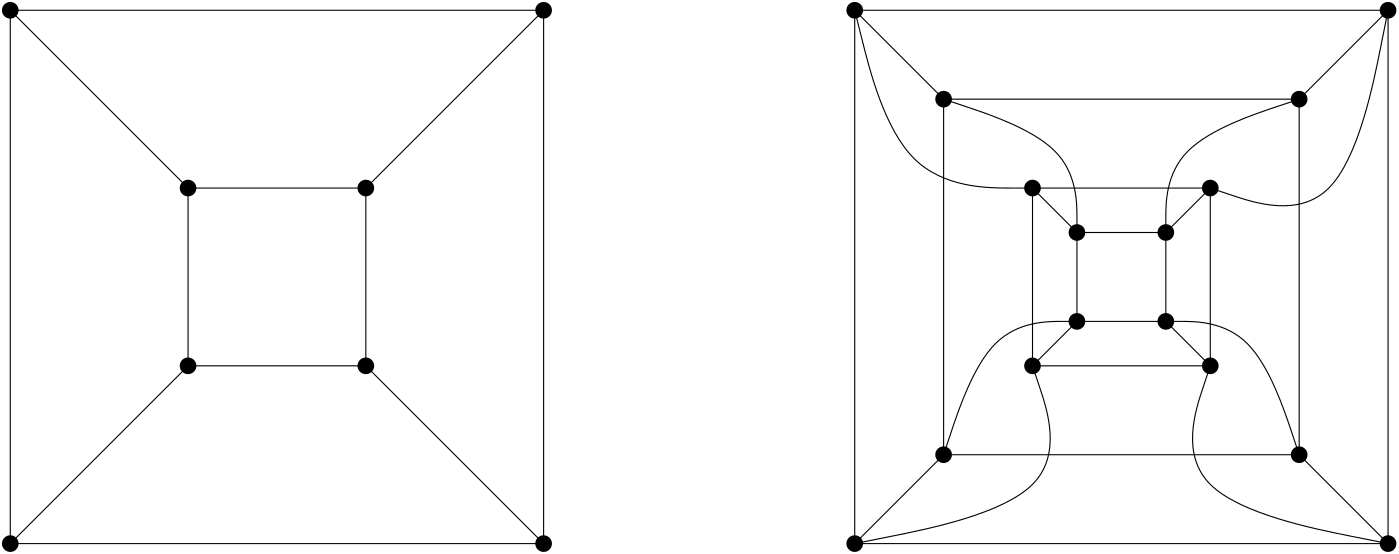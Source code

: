 <?xml version="1.0"?>
<!DOCTYPE ipe SYSTEM "ipe.dtd">
<ipe version="70010" creator="Ipe 7.0.10">
<info created="D:20120411164129" modified="D:20120411164129"/>
<ipestyle name="basic">
<symbol name="arrow/arc(spx)">
<path stroke="sym-stroke" fill="sym-stroke" pen="sym-pen">
0 0 m
-1 0.333 l
-1 -0.333 l
h
</path>
</symbol>
<symbol name="arrow/farc(spx)">
<path stroke="sym-stroke" fill="white" pen="sym-pen">
0 0 m
-1 0.333 l
-1 -0.333 l
h
</path>
</symbol>
<symbol name="mark/circle(sx)" transformations="translations">
<path fill="sym-stroke">
0.6 0 0 0.6 0 0 e
0.4 0 0 0.4 0 0 e
</path>
</symbol>
<symbol name="mark/disk(sx)" transformations="translations">
<path fill="sym-stroke">
0.6 0 0 0.6 0 0 e
</path>
</symbol>
<symbol name="mark/fdisk(sfx)" transformations="translations">
<group>
<path fill="sym-stroke" fillrule="eofill">
0.6 0 0 0.6 0 0 e
0.4 0 0 0.4 0 0 e
</path>
<path fill="sym-fill">
0.4 0 0 0.4 0 0 e
</path>
</group>
</symbol>
<symbol name="mark/box(sx)" transformations="translations">
<path fill="sym-stroke" fillrule="eofill">
-0.6 -0.6 m
0.6 -0.6 l
0.6 0.6 l
-0.6 0.6 l
h
-0.4 -0.4 m
0.4 -0.4 l
0.4 0.4 l
-0.4 0.4 l
h
</path>
</symbol>
<symbol name="mark/square(sx)" transformations="translations">
<path fill="sym-stroke">
-0.6 -0.6 m
0.6 -0.6 l
0.6 0.6 l
-0.6 0.6 l
h
</path>
</symbol>
<symbol name="mark/fsquare(sfx)" transformations="translations">
<group>
<path fill="sym-stroke" fillrule="eofill">
-0.6 -0.6 m
0.6 -0.6 l
0.6 0.6 l
-0.6 0.6 l
h
-0.4 -0.4 m
0.4 -0.4 l
0.4 0.4 l
-0.4 0.4 l
h
</path>
<path fill="sym-fill">
-0.4 -0.4 m
0.4 -0.4 l
0.4 0.4 l
-0.4 0.4 l
h
</path>
</group>
</symbol>
<symbol name="mark/cross(sx)" transformations="translations">
<group>
<path fill="sym-stroke">
-0.43 -0.57 m
0.57 0.43 l
0.43 0.57 l
-0.57 -0.43 l
h
</path>
<path fill="sym-stroke">
-0.43 0.57 m
0.57 -0.43 l
0.43 -0.57 l
-0.57 0.43 l
h
</path>
</group>
</symbol>
<symbol name="arrow/fnormal(spx)">
<path stroke="sym-stroke" fill="white" pen="sym-pen">
0 0 m
-1 0.333 l
-1 -0.333 l
h
</path>
</symbol>
<symbol name="arrow/pointed(spx)">
<path stroke="sym-stroke" fill="sym-stroke" pen="sym-pen">
0 0 m
-1 0.333 l
-0.8 0 l
-1 -0.333 l
h
</path>
</symbol>
<symbol name="arrow/fpointed(spx)">
<path stroke="sym-stroke" fill="white" pen="sym-pen">
0 0 m
-1 0.333 l
-0.8 0 l
-1 -0.333 l
h
</path>
</symbol>
<symbol name="arrow/linear(spx)">
<path stroke="sym-stroke" pen="sym-pen">
-1 0.333 m
0 0 l
-1 -0.333 l
</path>
</symbol>
<symbol name="arrow/fdouble(spx)">
<path stroke="sym-stroke" fill="white" pen="sym-pen">
0 0 m
-1 0.333 l
-1 -0.333 l
h
-1 0 m
-2 0.333 l
-2 -0.333 l
h
</path>
</symbol>
<symbol name="arrow/double(spx)">
<path stroke="sym-stroke" fill="sym-stroke" pen="sym-pen">
0 0 m
-1 0.333 l
-1 -0.333 l
h
-1 0 m
-2 0.333 l
-2 -0.333 l
h
</path>
</symbol>
<pen name="heavier" value="0.8"/>
<pen name="fat" value="1.2"/>
<pen name="ultrafat" value="2"/>
<symbolsize name="large" value="5"/>
<symbolsize name="small" value="2"/>
<symbolsize name="tiny" value="1.1"/>
<arrowsize name="large" value="10"/>
<arrowsize name="small" value="5"/>
<arrowsize name="tiny" value="3"/>
<color name="red" value="1 0 0"/>
<color name="green" value="0 1 0"/>
<color name="blue" value="0 0 1"/>
<color name="yellow" value="1 1 0"/>
<color name="orange" value="1 0.647 0"/>
<color name="gold" value="1 0.843 0"/>
<color name="purple" value="0.627 0.125 0.941"/>
<color name="gray" value="0.745"/>
<color name="brown" value="0.647 0.165 0.165"/>
<color name="navy" value="0 0 0.502"/>
<color name="pink" value="1 0.753 0.796"/>
<color name="seagreen" value="0.18 0.545 0.341"/>
<color name="turquoise" value="0.251 0.878 0.816"/>
<color name="violet" value="0.933 0.51 0.933"/>
<color name="darkblue" value="0 0 0.545"/>
<color name="darkcyan" value="0 0.545 0.545"/>
<color name="darkgray" value="0.663"/>
<color name="darkgreen" value="0 0.392 0"/>
<color name="darkmagenta" value="0.545 0 0.545"/>
<color name="darkorange" value="1 0.549 0"/>
<color name="darkred" value="0.545 0 0"/>
<color name="lightblue" value="0.678 0.847 0.902"/>
<color name="lightcyan" value="0.878 1 1"/>
<color name="lightgray" value="0.827"/>
<color name="lightgreen" value="0.565 0.933 0.565"/>
<color name="lightyellow" value="1 1 0.878"/>
<dashstyle name="dashed" value="[4] 0"/>
<dashstyle name="dotted" value="[1 3] 0"/>
<dashstyle name="dash dotted" value="[4 2 1 2] 0"/>
<dashstyle name="dash dot dotted" value="[4 2 1 2 1 2] 0"/>
<textsize name="large" value="\large"/>
<textsize name="Large" value="\Large"/>
<textsize name="LARGE" value="\LARGE"/>
<textsize name="huge" value="\huge"/>
<textsize name="Huge" value="\Huge"/>
<textsize name="small" value="\small"/>
<textsize name="footnote" value="\footnotesize"/>
<textsize name="tiny" value="\tiny"/>
<textstyle name="center" begin="\begin{center}" end="\end{center}"/>
<textstyle name="itemize" begin="\begin{itemize}" end="\end{itemize}"/>
<textstyle name="item" begin="\begin{itemize}\item{}" end="\end{itemize}"/>
<gridsize name="4 pts" value="4"/>
<gridsize name="8 pts (~3 mm)" value="8"/>
<gridsize name="16 pts (~6 mm)" value="16"/>
<gridsize name="32 pts (~12 mm)" value="32"/>
<gridsize name="10 pts (~3.5 mm)" value="10"/>
<gridsize name="20 pts (~7 mm)" value="20"/>
<gridsize name="14 pts (~5 mm)" value="14"/>
<gridsize name="28 pts (~10 mm)" value="28"/>
<gridsize name="56 pts (~20 mm)" value="56"/>
<anglesize name="90 deg" value="90"/>
<anglesize name="60 deg" value="60"/>
<anglesize name="45 deg" value="45"/>
<anglesize name="30 deg" value="30"/>
<anglesize name="22.5 deg" value="22.5"/>
<tiling name="falling" angle="-60" step="4" width="1"/>
<tiling name="rising" angle="30" step="4" width="1"/>
</ipestyle>
<page>
<layer name="alpha"/>
<view layers="alpha" active="alpha"/>
<use layer="alpha" matrix="1 0 0 1 -112 16" name="mark/disk(sx)" pos="192 704" size="large" stroke="black"/>
<use matrix="1 0 0 1 -112 16" name="mark/disk(sx)" pos="256 704" size="large" stroke="black"/>
<use matrix="1 0 0 1 -112 16" name="mark/disk(sx)" pos="256 640" size="large" stroke="black"/>
<use matrix="1 0 0 1 -112 16" name="mark/disk(sx)" pos="192 640" size="large" stroke="black"/>
<use matrix="1 0 0 1 -112 16" name="mark/disk(sx)" pos="128 768" size="large" stroke="black"/>
<use matrix="1 0 0 1 -112 16" name="mark/disk(sx)" pos="320 768" size="large" stroke="black"/>
<use matrix="1 0 0 1 -112 16" name="mark/disk(sx)" pos="320 576" size="large" stroke="black"/>
<use matrix="1 0 0 1 -112 16" name="mark/disk(sx)" pos="128 576" size="large" stroke="black"/>
<path matrix="1 0 0 1 -112 16" stroke="black">
128 768 m
320 768 l
320 576 l
128 576 l
128 768 l
192 704 l
256 704 l
256 640 l
192 640 l
192 704 l
256 704 l
320 768 l
320 768 l
</path>
<path matrix="1 0 0 1 -112 16" stroke="black">
256 640 m
320 576 l
320 576 l
</path>
<path matrix="1 0 0 1 -112 16" stroke="black">
192 640 m
128 576 l
128 576 l
</path>
<use matrix="1 0 0 1 0 16" name="mark/disk(sx)" pos="400 688" size="large" stroke="black"/>
<use matrix="1 0 0 1 0 16" name="mark/disk(sx)" pos="432 688" size="large" stroke="black"/>
<use matrix="1 0 0 1 0 16" name="mark/disk(sx)" pos="432 656" size="large" stroke="black"/>
<use matrix="1 0 0 1 0 16" name="mark/disk(sx)" pos="400 656" size="large" stroke="black"/>
<use matrix="1 0 0 1 0 16" name="mark/disk(sx)" pos="384 704" size="large" stroke="black"/>
<use matrix="1 0 0 1 0 16" name="mark/disk(sx)" pos="448 704" size="large" stroke="black"/>
<use matrix="1 0 0 1 0 16" name="mark/disk(sx)" pos="448 640" size="large" stroke="black"/>
<use matrix="1 0 0 1 0 16" name="mark/disk(sx)" pos="384 640" size="large" stroke="black"/>
<use matrix="1 0 0 1 0 16" name="mark/disk(sx)" pos="352 736" size="large" stroke="black"/>
<use matrix="1 0 0 1 0 16" name="mark/disk(sx)" pos="480 736" size="large" stroke="black"/>
<use matrix="1 0 0 1 0 16" name="mark/disk(sx)" pos="480 608" size="large" stroke="black"/>
<use matrix="1 0 0 1 0 16" name="mark/disk(sx)" pos="352 608" size="large" stroke="black"/>
<path matrix="1 0 0 1 0 16" stroke="black">
400 688 m
432 688 l
432 656 l
400 656 l
400 688 l
384 704 l
448 704 l
448 640 l
384 640 l
384 704 l
384 704 l
</path>
<path matrix="1 0 0 1 0 16" stroke="black">
400 656 m
384 640 l
384 640 l
</path>
<path matrix="1 0 0 1 0 16" stroke="black">
432 656 m
448 640 l
</path>
<path matrix="1 0 0 1 0 16" stroke="black">
432 688 m
448 704 l
</path>
<path matrix="1 0 0 1 0 16" stroke="black">
352 736 m
480 736 l
480 608 l
352 608 l
352 736 l
</path>
<use matrix="1 0 0 1 0 16" name="mark/disk(sx)" pos="320 768" size="large" stroke="black"/>
<use matrix="1 0 0 1 0 16" name="mark/disk(sx)" pos="512 768" size="large" stroke="black"/>
<use matrix="1 0 0 1 0 16" name="mark/disk(sx)" pos="512 576" size="large" stroke="black"/>
<use matrix="1 0 0 1 0 16" name="mark/disk(sx)" pos="320 576" size="large" stroke="black"/>
<path matrix="1 0 0 1 0 16" stroke="black">
320 768 m
512 768 l
512 576 l
320 576 l
320 768 l
352 736 l
352 736 l
</path>
<path matrix="1 0 0 1 0 16" stroke="black">
512 768 m
480 736 l
480 736 l
</path>
<path matrix="1 0 0 1 0 16" stroke="black">
480 608 m
512 576 l
</path>
<path matrix="1 0 0 1 0 16" stroke="black">
352 608 m
320 576 l
</path>
<path matrix="1 0 0 1 0 16" stroke="black">
352 736 m
400 720
400 688 s
</path>
<path matrix="1 0 0 1 0 16" stroke="black">
480 736 m
432 720
432 688 s
</path>
<path matrix="1 0 0 1 0 16" stroke="black">
480 608 m
464 656
432 656 s
</path>
<path matrix="1 0 0 1 0 16" stroke="black">
352 608 m
368 656
400 656 s
</path>
<path matrix="1 0 0 1 0 16" stroke="black">
320 576 m
400 592
384 640 s
</path>
<path matrix="1 0 0 1 0 16" stroke="black">
320 768 m
336 704
384 704 s
</path>
<path matrix="1 0 0 1 0 16" stroke="black">
512 768 m
496 688
448 704 s
</path>
<path matrix="1 0 0 1 0 16" stroke="black">
512 576 m
432 592
448 640 s
</path>
</page>
</ipe>
